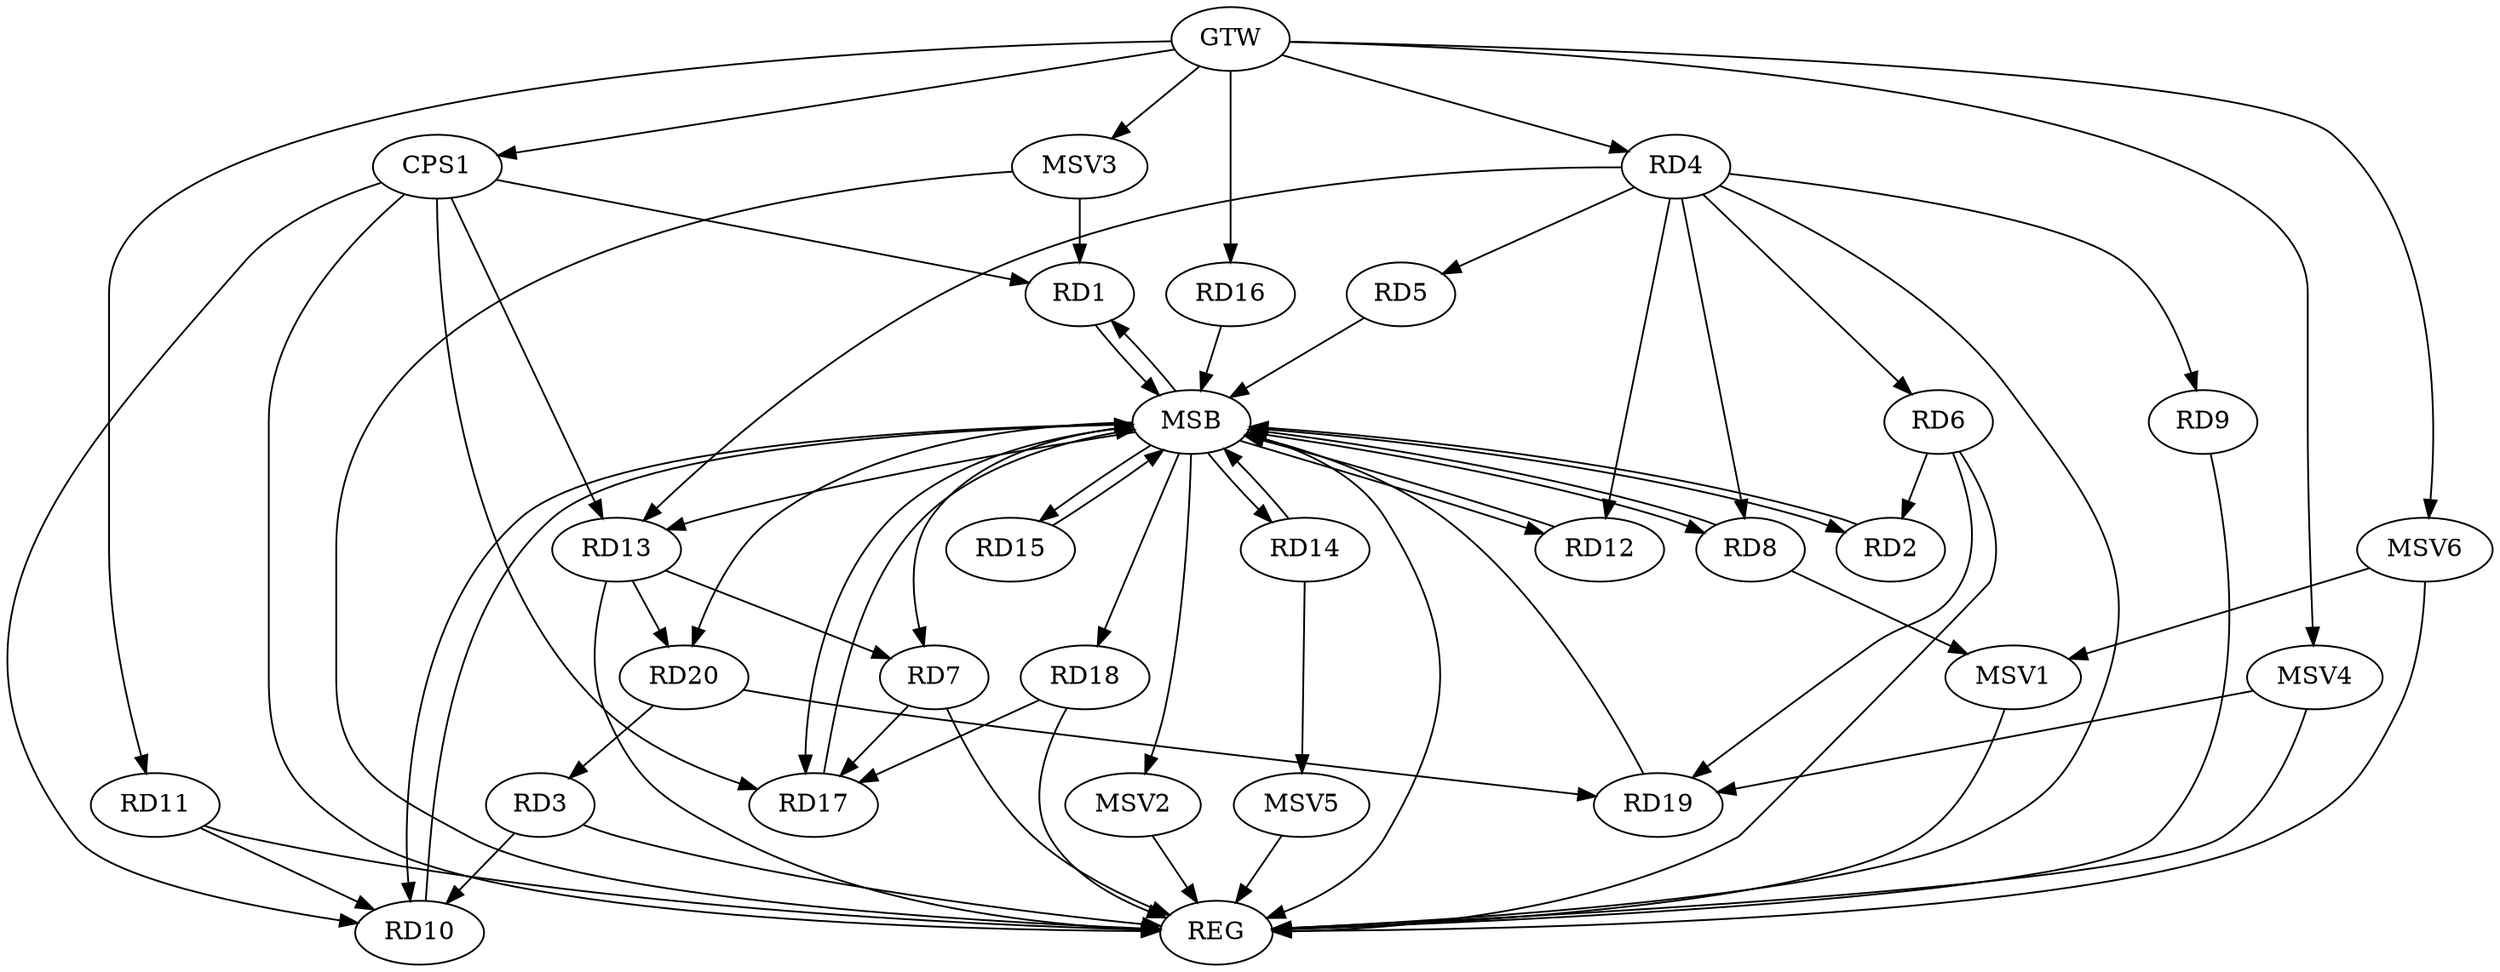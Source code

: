 strict digraph G {
  RD1 [ label="RD1" ];
  RD2 [ label="RD2" ];
  RD3 [ label="RD3" ];
  RD4 [ label="RD4" ];
  RD5 [ label="RD5" ];
  RD6 [ label="RD6" ];
  RD7 [ label="RD7" ];
  RD8 [ label="RD8" ];
  RD9 [ label="RD9" ];
  RD10 [ label="RD10" ];
  RD11 [ label="RD11" ];
  RD12 [ label="RD12" ];
  RD13 [ label="RD13" ];
  RD14 [ label="RD14" ];
  RD15 [ label="RD15" ];
  RD16 [ label="RD16" ];
  RD17 [ label="RD17" ];
  RD18 [ label="RD18" ];
  RD19 [ label="RD19" ];
  RD20 [ label="RD20" ];
  CPS1 [ label="CPS1" ];
  GTW [ label="GTW" ];
  REG [ label="REG" ];
  MSB [ label="MSB" ];
  MSV1 [ label="MSV1" ];
  MSV2 [ label="MSV2" ];
  MSV3 [ label="MSV3" ];
  MSV4 [ label="MSV4" ];
  MSV5 [ label="MSV5" ];
  MSV6 [ label="MSV6" ];
  RD6 -> RD2;
  RD3 -> RD10;
  RD20 -> RD3;
  RD4 -> RD6;
  RD4 -> RD8;
  RD4 -> RD9;
  RD4 -> RD13;
  RD6 -> RD19;
  RD13 -> RD7;
  RD7 -> RD17;
  RD11 -> RD10;
  RD13 -> RD20;
  RD18 -> RD17;
  RD20 -> RD19;
  CPS1 -> RD17;
  CPS1 -> RD1;
  CPS1 -> RD10;
  CPS1 -> RD13;
  GTW -> RD4;
  GTW -> RD11;
  GTW -> RD16;
  GTW -> CPS1;
  RD3 -> REG;
  RD4 -> REG;
  RD6 -> REG;
  RD7 -> REG;
  RD9 -> REG;
  RD11 -> REG;
  RD13 -> REG;
  RD18 -> REG;
  CPS1 -> REG;
  RD1 -> MSB;
  MSB -> RD8;
  MSB -> RD10;
  MSB -> REG;
  RD2 -> MSB;
  MSB -> RD7;
  MSB -> RD18;
  RD5 -> MSB;
  MSB -> RD2;
  MSB -> RD12;
  MSB -> RD13;
  RD8 -> MSB;
  MSB -> RD1;
  RD10 -> MSB;
  RD12 -> MSB;
  MSB -> RD17;
  RD14 -> MSB;
  MSB -> RD15;
  RD15 -> MSB;
  RD16 -> MSB;
  MSB -> RD14;
  RD17 -> MSB;
  RD19 -> MSB;
  MSB -> RD20;
  RD4 -> RD12;
  RD4 -> RD5;
  RD8 -> MSV1;
  MSV1 -> REG;
  MSB -> MSV2;
  MSV2 -> REG;
  MSV3 -> RD1;
  GTW -> MSV3;
  MSV3 -> REG;
  MSV4 -> RD19;
  GTW -> MSV4;
  MSV4 -> REG;
  RD14 -> MSV5;
  MSV5 -> REG;
  MSV6 -> MSV1;
  GTW -> MSV6;
  MSV6 -> REG;
}
